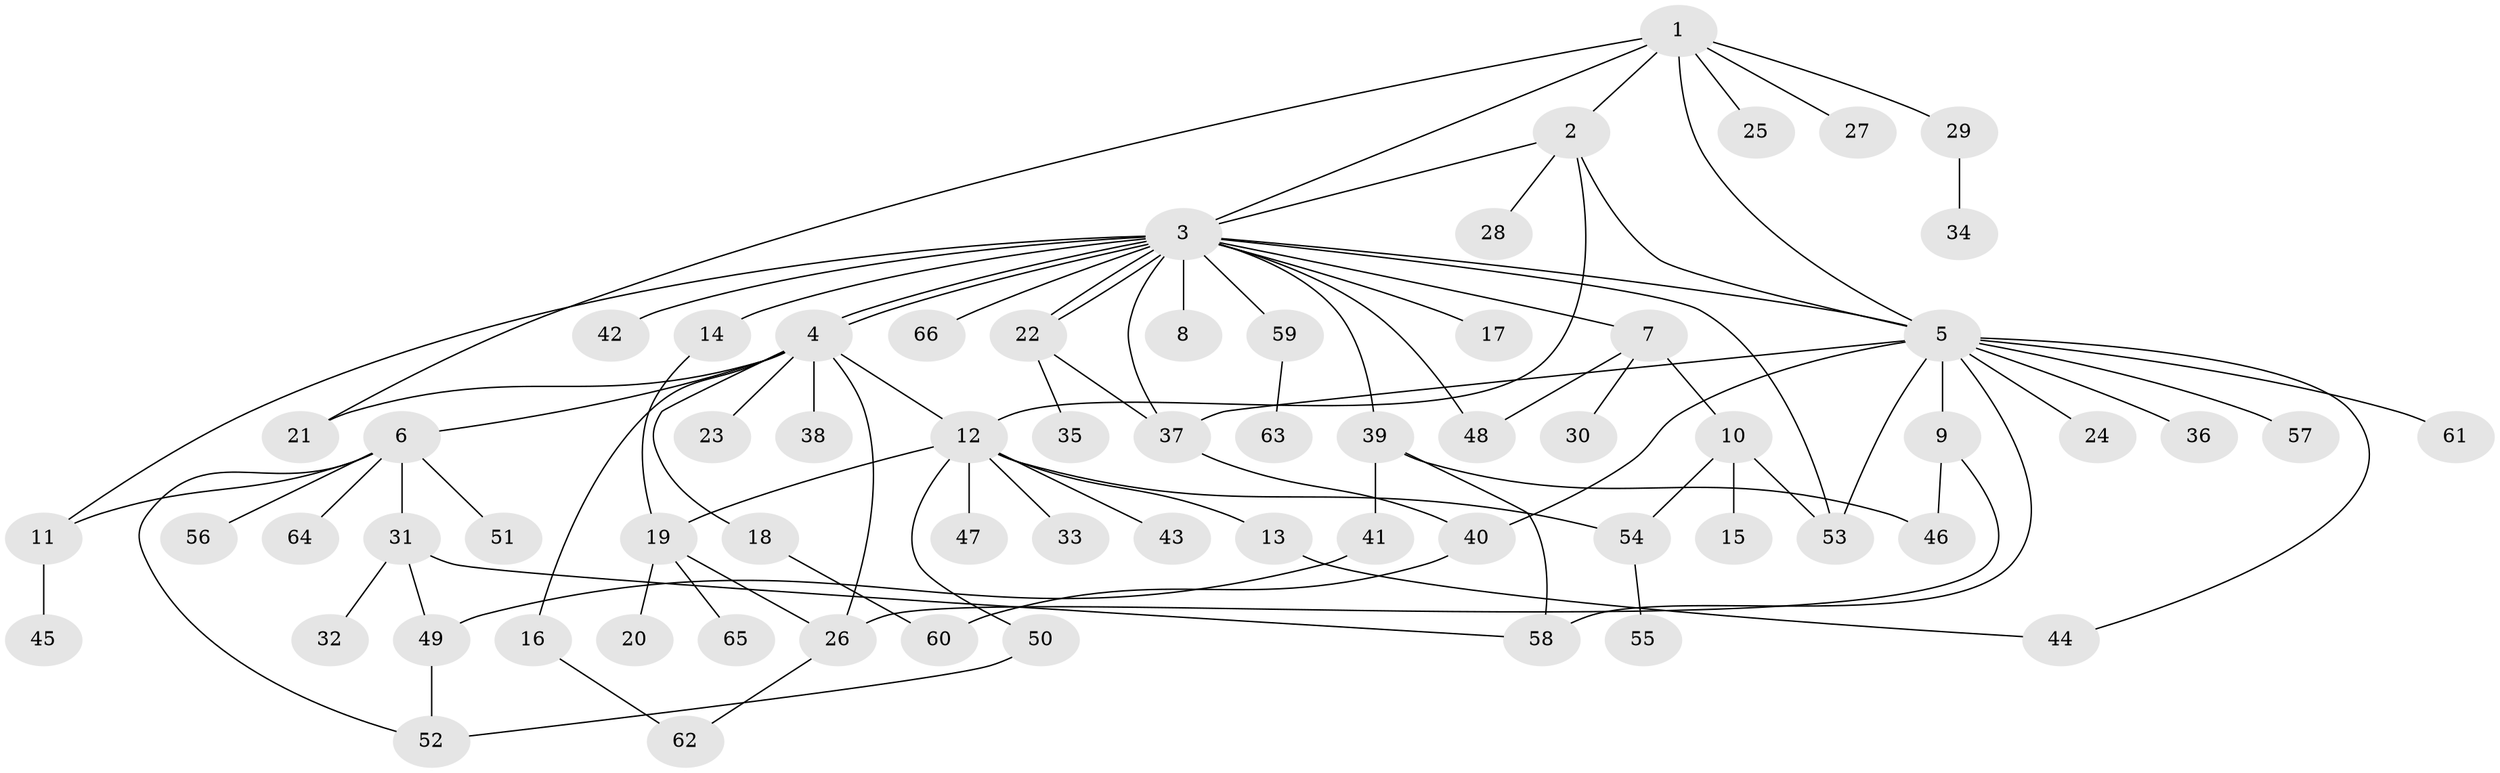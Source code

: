 // Generated by graph-tools (version 1.1) at 2025/11/02/27/25 16:11:10]
// undirected, 66 vertices, 92 edges
graph export_dot {
graph [start="1"]
  node [color=gray90,style=filled];
  1;
  2;
  3;
  4;
  5;
  6;
  7;
  8;
  9;
  10;
  11;
  12;
  13;
  14;
  15;
  16;
  17;
  18;
  19;
  20;
  21;
  22;
  23;
  24;
  25;
  26;
  27;
  28;
  29;
  30;
  31;
  32;
  33;
  34;
  35;
  36;
  37;
  38;
  39;
  40;
  41;
  42;
  43;
  44;
  45;
  46;
  47;
  48;
  49;
  50;
  51;
  52;
  53;
  54;
  55;
  56;
  57;
  58;
  59;
  60;
  61;
  62;
  63;
  64;
  65;
  66;
  1 -- 2;
  1 -- 3;
  1 -- 5;
  1 -- 21;
  1 -- 25;
  1 -- 27;
  1 -- 29;
  2 -- 3;
  2 -- 5;
  2 -- 12;
  2 -- 28;
  3 -- 4;
  3 -- 4;
  3 -- 5;
  3 -- 7;
  3 -- 8;
  3 -- 11;
  3 -- 14;
  3 -- 17;
  3 -- 22;
  3 -- 22;
  3 -- 37;
  3 -- 39;
  3 -- 42;
  3 -- 48;
  3 -- 53;
  3 -- 59;
  3 -- 66;
  4 -- 6;
  4 -- 12;
  4 -- 16;
  4 -- 18;
  4 -- 21;
  4 -- 23;
  4 -- 26;
  4 -- 38;
  5 -- 9;
  5 -- 24;
  5 -- 36;
  5 -- 37;
  5 -- 40;
  5 -- 44;
  5 -- 53;
  5 -- 57;
  5 -- 58;
  5 -- 61;
  6 -- 11;
  6 -- 31;
  6 -- 51;
  6 -- 52;
  6 -- 56;
  6 -- 64;
  7 -- 10;
  7 -- 30;
  7 -- 48;
  9 -- 26;
  9 -- 46;
  10 -- 15;
  10 -- 53;
  10 -- 54;
  11 -- 45;
  12 -- 13;
  12 -- 19;
  12 -- 33;
  12 -- 43;
  12 -- 47;
  12 -- 50;
  12 -- 54;
  13 -- 44;
  14 -- 19;
  16 -- 62;
  18 -- 60;
  19 -- 20;
  19 -- 26;
  19 -- 65;
  22 -- 35;
  22 -- 37;
  26 -- 62;
  29 -- 34;
  31 -- 32;
  31 -- 49;
  31 -- 58;
  37 -- 40;
  39 -- 41;
  39 -- 46;
  39 -- 58;
  40 -- 60;
  41 -- 49;
  49 -- 52;
  50 -- 52;
  54 -- 55;
  59 -- 63;
}
